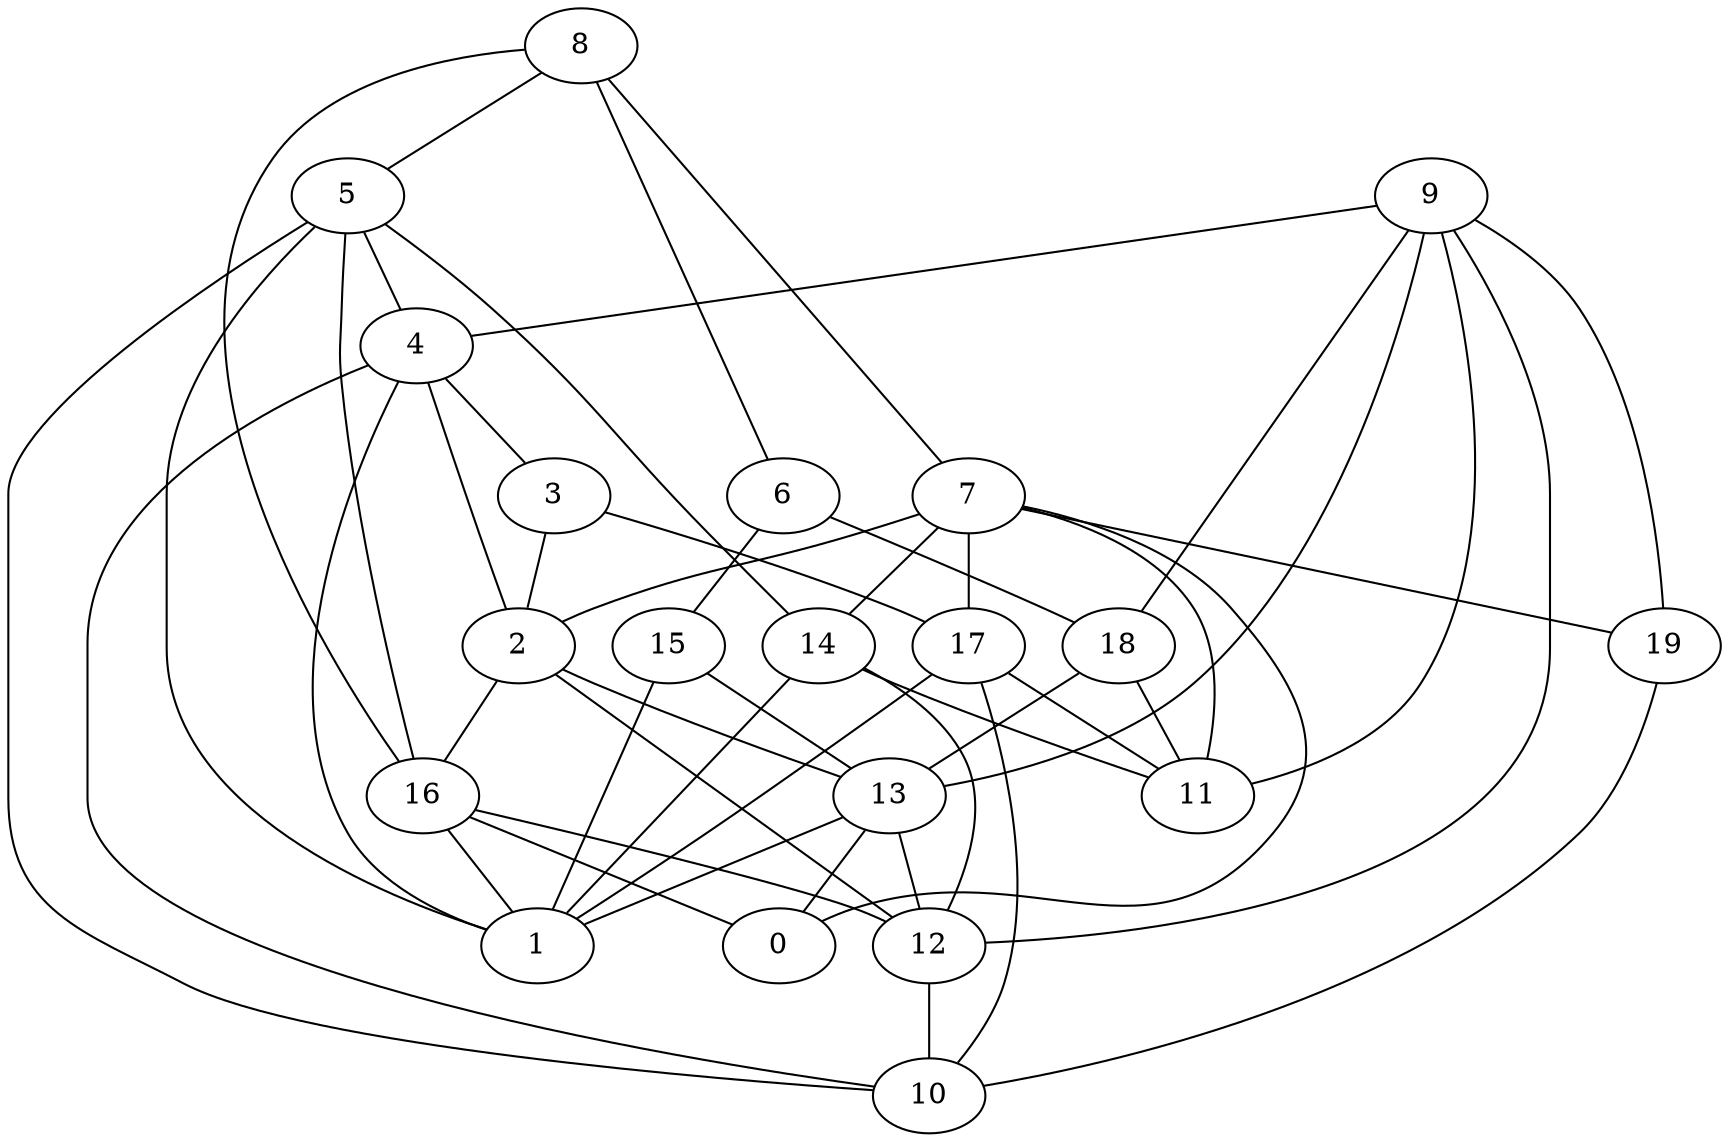 digraph GG_graph {

subgraph G_graph {
edge [color = black]
"17" -> "11" [dir = none]
"17" -> "10" [dir = none]
"7" -> "2" [dir = none]
"7" -> "11" [dir = none]
"18" -> "11" [dir = none]
"18" -> "13" [dir = none]
"2" -> "12" [dir = none]
"2" -> "13" [dir = none]
"2" -> "16" [dir = none]
"5" -> "4" [dir = none]
"5" -> "1" [dir = none]
"5" -> "14" [dir = none]
"5" -> "10" [dir = none]
"5" -> "16" [dir = none]
"12" -> "10" [dir = none]
"14" -> "11" [dir = none]
"14" -> "12" [dir = none]
"19" -> "10" [dir = none]
"6" -> "15" [dir = none]
"8" -> "7" [dir = none]
"8" -> "16" [dir = none]
"8" -> "5" [dir = none]
"8" -> "6" [dir = none]
"3" -> "2" [dir = none]
"3" -> "17" [dir = none]
"16" -> "12" [dir = none]
"16" -> "0" [dir = none]
"4" -> "2" [dir = none]
"4" -> "3" [dir = none]
"4" -> "10" [dir = none]
"15" -> "13" [dir = none]
"15" -> "1" [dir = none]
"13" -> "0" [dir = none]
"13" -> "12" [dir = none]
"13" -> "1" [dir = none]
"9" -> "11" [dir = none]
"9" -> "13" [dir = none]
"9" -> "19" [dir = none]
"7" -> "0" [dir = none]
"9" -> "12" [dir = none]
"4" -> "1" [dir = none]
"6" -> "18" [dir = none]
"7" -> "19" [dir = none]
"9" -> "18" [dir = none]
"16" -> "1" [dir = none]
"17" -> "1" [dir = none]
"9" -> "4" [dir = none]
"14" -> "1" [dir = none]
"7" -> "17" [dir = none]
"7" -> "14" [dir = none]
}

}
